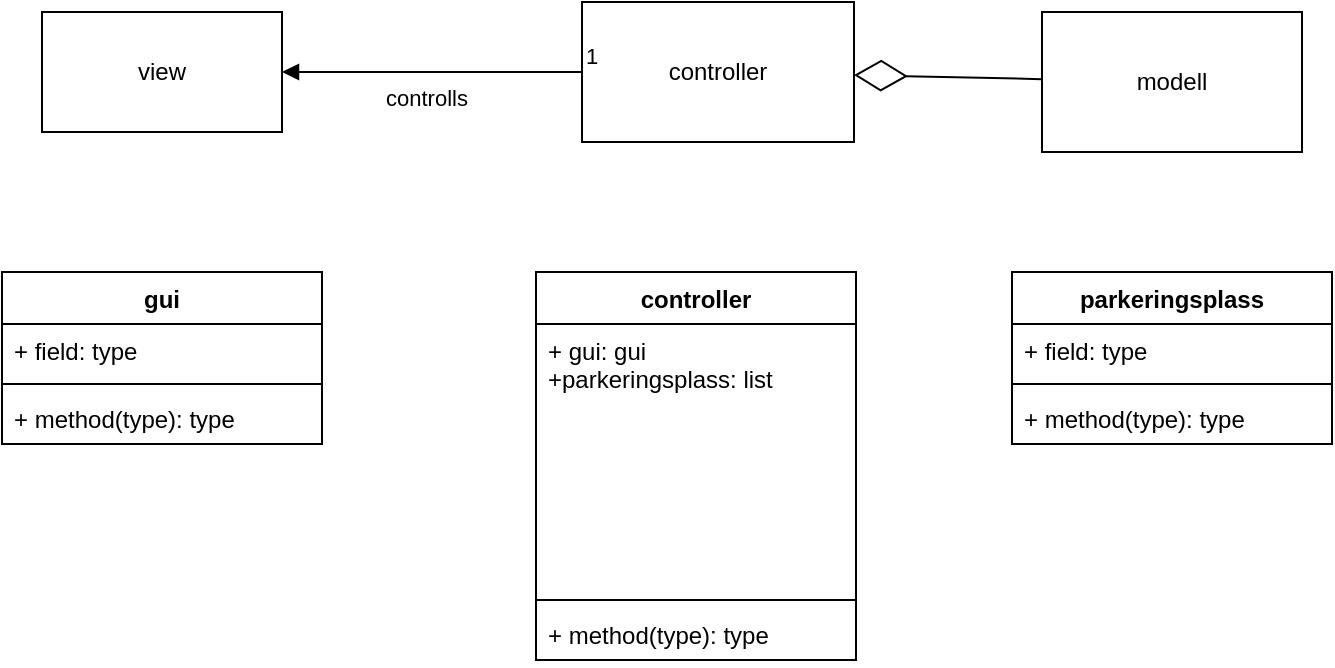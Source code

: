 <mxfile version="13.7.9" type="device"><diagram id="32-fTJ2ubLlRD5n80n7W" name="Page-1"><mxGraphModel dx="1038" dy="580" grid="1" gridSize="10" guides="1" tooltips="1" connect="1" arrows="1" fold="1" page="1" pageScale="1" pageWidth="827" pageHeight="1169" math="0" shadow="0"><root><mxCell id="0"/><mxCell id="1" parent="0"/><mxCell id="aRa4Pq_iGyfxKkBx62Ad-1" value="view" style="rounded=0;whiteSpace=wrap;html=1;" vertex="1" parent="1"><mxGeometry x="50" y="50" width="120" height="60" as="geometry"/></mxCell><mxCell id="aRa4Pq_iGyfxKkBx62Ad-2" value="controller" style="rounded=0;whiteSpace=wrap;html=1;" vertex="1" parent="1"><mxGeometry x="320" y="45" width="136" height="70" as="geometry"/></mxCell><mxCell id="aRa4Pq_iGyfxKkBx62Ad-3" value="modell" style="rounded=0;whiteSpace=wrap;html=1;" vertex="1" parent="1"><mxGeometry x="550" y="50" width="130" height="70" as="geometry"/></mxCell><mxCell id="aRa4Pq_iGyfxKkBx62Ad-4" value="gui" style="swimlane;fontStyle=1;align=center;verticalAlign=top;childLayout=stackLayout;horizontal=1;startSize=26;horizontalStack=0;resizeParent=1;resizeParentMax=0;resizeLast=0;collapsible=1;marginBottom=0;" vertex="1" parent="1"><mxGeometry x="30" y="180" width="160" height="86" as="geometry"/></mxCell><mxCell id="aRa4Pq_iGyfxKkBx62Ad-5" value="+ field: type" style="text;strokeColor=none;fillColor=none;align=left;verticalAlign=top;spacingLeft=4;spacingRight=4;overflow=hidden;rotatable=0;points=[[0,0.5],[1,0.5]];portConstraint=eastwest;" vertex="1" parent="aRa4Pq_iGyfxKkBx62Ad-4"><mxGeometry y="26" width="160" height="26" as="geometry"/></mxCell><mxCell id="aRa4Pq_iGyfxKkBx62Ad-6" value="" style="line;strokeWidth=1;fillColor=none;align=left;verticalAlign=middle;spacingTop=-1;spacingLeft=3;spacingRight=3;rotatable=0;labelPosition=right;points=[];portConstraint=eastwest;" vertex="1" parent="aRa4Pq_iGyfxKkBx62Ad-4"><mxGeometry y="52" width="160" height="8" as="geometry"/></mxCell><mxCell id="aRa4Pq_iGyfxKkBx62Ad-7" value="+ method(type): type" style="text;strokeColor=none;fillColor=none;align=left;verticalAlign=top;spacingLeft=4;spacingRight=4;overflow=hidden;rotatable=0;points=[[0,0.5],[1,0.5]];portConstraint=eastwest;" vertex="1" parent="aRa4Pq_iGyfxKkBx62Ad-4"><mxGeometry y="60" width="160" height="26" as="geometry"/></mxCell><mxCell id="aRa4Pq_iGyfxKkBx62Ad-8" value="controlls" style="endArrow=block;endFill=1;html=1;edgeStyle=orthogonalEdgeStyle;align=left;verticalAlign=top;" edge="1" parent="1" source="aRa4Pq_iGyfxKkBx62Ad-2" target="aRa4Pq_iGyfxKkBx62Ad-1"><mxGeometry x="0.333" relative="1" as="geometry"><mxPoint x="250" y="60" as="sourcePoint"/><mxPoint x="490" y="300" as="targetPoint"/><mxPoint as="offset"/></mxGeometry></mxCell><mxCell id="aRa4Pq_iGyfxKkBx62Ad-9" value="1" style="edgeLabel;resizable=0;html=1;align=left;verticalAlign=bottom;" connectable="0" vertex="1" parent="aRa4Pq_iGyfxKkBx62Ad-8"><mxGeometry x="-1" relative="1" as="geometry"/></mxCell><mxCell id="aRa4Pq_iGyfxKkBx62Ad-10" value="" style="endArrow=diamondThin;endFill=0;endSize=24;html=1;" edge="1" parent="1" source="aRa4Pq_iGyfxKkBx62Ad-3" target="aRa4Pq_iGyfxKkBx62Ad-2"><mxGeometry width="160" relative="1" as="geometry"><mxPoint x="330" y="300" as="sourcePoint"/><mxPoint x="490" y="300" as="targetPoint"/></mxGeometry></mxCell><mxCell id="aRa4Pq_iGyfxKkBx62Ad-11" value="controller" style="swimlane;fontStyle=1;align=center;verticalAlign=top;childLayout=stackLayout;horizontal=1;startSize=26;horizontalStack=0;resizeParent=1;resizeParentMax=0;resizeLast=0;collapsible=1;marginBottom=0;" vertex="1" parent="1"><mxGeometry x="297" y="180" width="160" height="194" as="geometry"/></mxCell><mxCell id="aRa4Pq_iGyfxKkBx62Ad-12" value="+ gui: gui&#10;+parkeringsplass: list&#10;" style="text;strokeColor=none;fillColor=none;align=left;verticalAlign=top;spacingLeft=4;spacingRight=4;overflow=hidden;rotatable=0;points=[[0,0.5],[1,0.5]];portConstraint=eastwest;" vertex="1" parent="aRa4Pq_iGyfxKkBx62Ad-11"><mxGeometry y="26" width="160" height="134" as="geometry"/></mxCell><mxCell id="aRa4Pq_iGyfxKkBx62Ad-13" value="" style="line;strokeWidth=1;fillColor=none;align=left;verticalAlign=middle;spacingTop=-1;spacingLeft=3;spacingRight=3;rotatable=0;labelPosition=right;points=[];portConstraint=eastwest;" vertex="1" parent="aRa4Pq_iGyfxKkBx62Ad-11"><mxGeometry y="160" width="160" height="8" as="geometry"/></mxCell><mxCell id="aRa4Pq_iGyfxKkBx62Ad-14" value="+ method(type): type" style="text;strokeColor=none;fillColor=none;align=left;verticalAlign=top;spacingLeft=4;spacingRight=4;overflow=hidden;rotatable=0;points=[[0,0.5],[1,0.5]];portConstraint=eastwest;" vertex="1" parent="aRa4Pq_iGyfxKkBx62Ad-11"><mxGeometry y="168" width="160" height="26" as="geometry"/></mxCell><mxCell id="aRa4Pq_iGyfxKkBx62Ad-15" value="parkeringsplass" style="swimlane;fontStyle=1;align=center;verticalAlign=top;childLayout=stackLayout;horizontal=1;startSize=26;horizontalStack=0;resizeParent=1;resizeParentMax=0;resizeLast=0;collapsible=1;marginBottom=0;" vertex="1" parent="1"><mxGeometry x="535" y="180" width="160" height="86" as="geometry"/></mxCell><mxCell id="aRa4Pq_iGyfxKkBx62Ad-16" value="+ field: type" style="text;strokeColor=none;fillColor=none;align=left;verticalAlign=top;spacingLeft=4;spacingRight=4;overflow=hidden;rotatable=0;points=[[0,0.5],[1,0.5]];portConstraint=eastwest;" vertex="1" parent="aRa4Pq_iGyfxKkBx62Ad-15"><mxGeometry y="26" width="160" height="26" as="geometry"/></mxCell><mxCell id="aRa4Pq_iGyfxKkBx62Ad-17" value="" style="line;strokeWidth=1;fillColor=none;align=left;verticalAlign=middle;spacingTop=-1;spacingLeft=3;spacingRight=3;rotatable=0;labelPosition=right;points=[];portConstraint=eastwest;" vertex="1" parent="aRa4Pq_iGyfxKkBx62Ad-15"><mxGeometry y="52" width="160" height="8" as="geometry"/></mxCell><mxCell id="aRa4Pq_iGyfxKkBx62Ad-18" value="+ method(type): type" style="text;strokeColor=none;fillColor=none;align=left;verticalAlign=top;spacingLeft=4;spacingRight=4;overflow=hidden;rotatable=0;points=[[0,0.5],[1,0.5]];portConstraint=eastwest;" vertex="1" parent="aRa4Pq_iGyfxKkBx62Ad-15"><mxGeometry y="60" width="160" height="26" as="geometry"/></mxCell></root></mxGraphModel></diagram></mxfile>